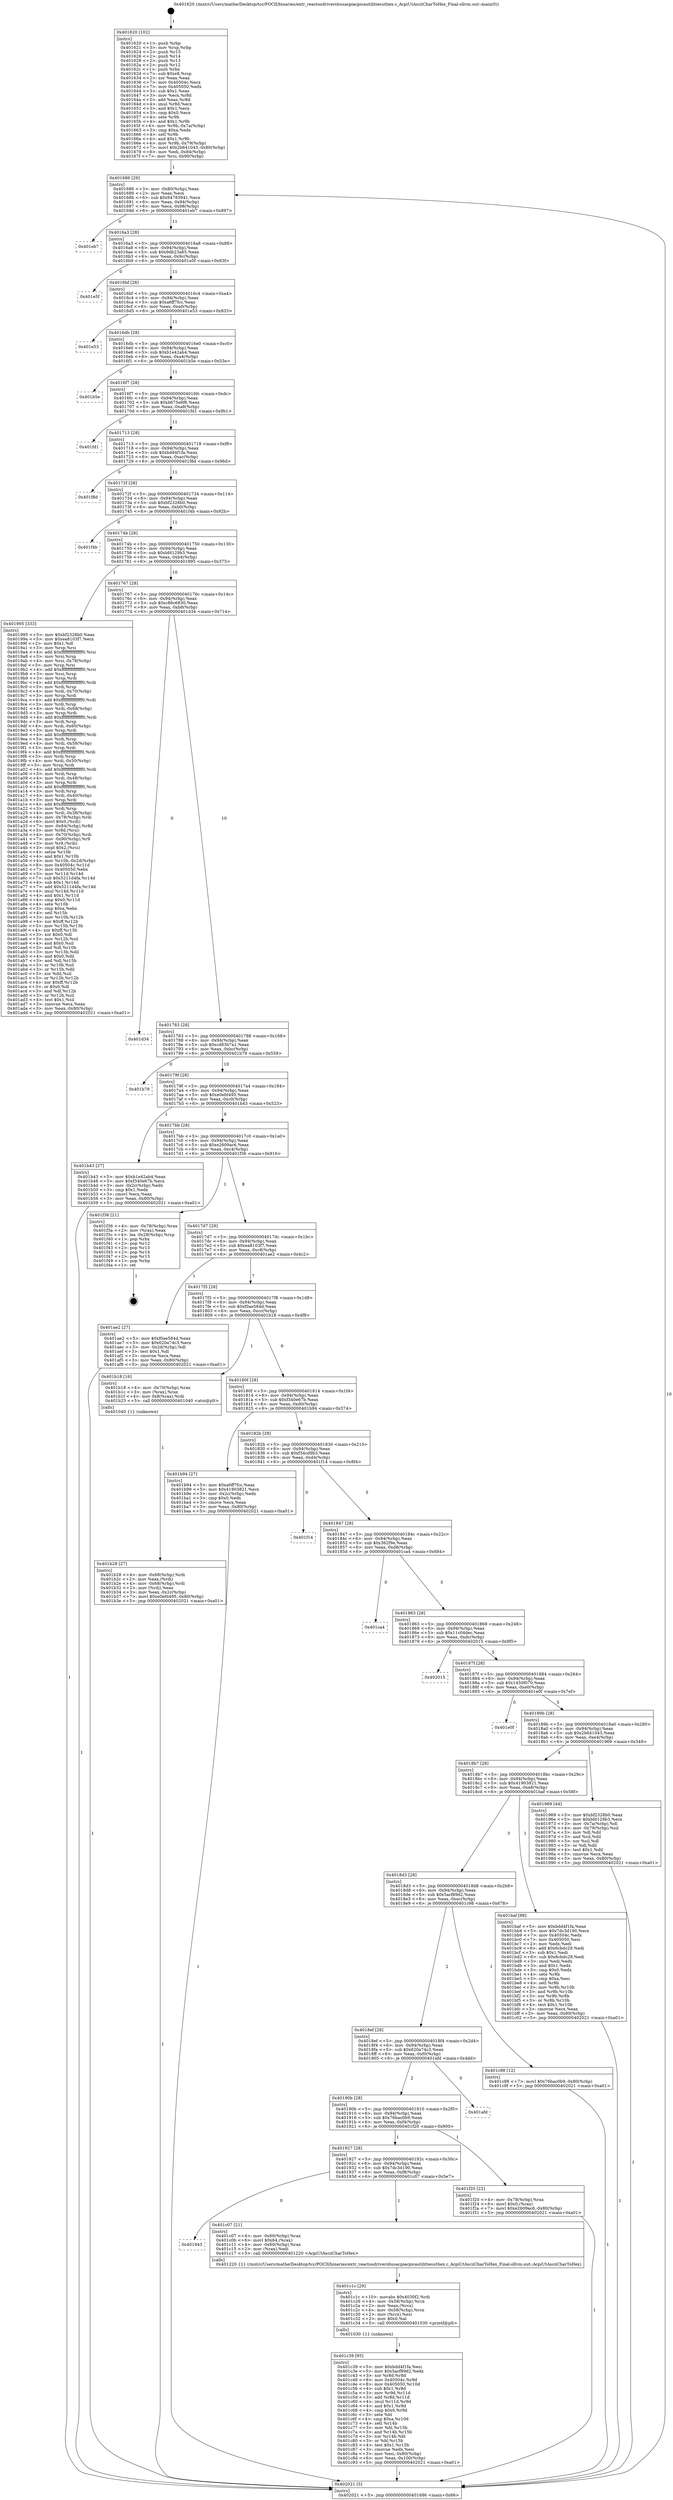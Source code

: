 digraph "0x401620" {
  label = "0x401620 (/mnt/c/Users/mathe/Desktop/tcc/POCII/binaries/extr_reactosdriversbusacpiacpicautilitiesuthex.c_AcpiUtAsciiCharToHex_Final-ollvm.out::main(0))"
  labelloc = "t"
  node[shape=record]

  Entry [label="",width=0.3,height=0.3,shape=circle,fillcolor=black,style=filled]
  "0x401686" [label="{
     0x401686 [29]\l
     | [instrs]\l
     &nbsp;&nbsp;0x401686 \<+3\>: mov -0x80(%rbp),%eax\l
     &nbsp;&nbsp;0x401689 \<+2\>: mov %eax,%ecx\l
     &nbsp;&nbsp;0x40168b \<+6\>: sub $0x94783941,%ecx\l
     &nbsp;&nbsp;0x401691 \<+6\>: mov %eax,-0x94(%rbp)\l
     &nbsp;&nbsp;0x401697 \<+6\>: mov %ecx,-0x98(%rbp)\l
     &nbsp;&nbsp;0x40169d \<+6\>: je 0000000000401eb7 \<main+0x897\>\l
  }"]
  "0x401eb7" [label="{
     0x401eb7\l
  }", style=dashed]
  "0x4016a3" [label="{
     0x4016a3 [28]\l
     | [instrs]\l
     &nbsp;&nbsp;0x4016a3 \<+5\>: jmp 00000000004016a8 \<main+0x88\>\l
     &nbsp;&nbsp;0x4016a8 \<+6\>: mov -0x94(%rbp),%eax\l
     &nbsp;&nbsp;0x4016ae \<+5\>: sub $0x9db23a65,%eax\l
     &nbsp;&nbsp;0x4016b3 \<+6\>: mov %eax,-0x9c(%rbp)\l
     &nbsp;&nbsp;0x4016b9 \<+6\>: je 0000000000401e5f \<main+0x83f\>\l
  }"]
  Exit [label="",width=0.3,height=0.3,shape=circle,fillcolor=black,style=filled,peripheries=2]
  "0x401e5f" [label="{
     0x401e5f\l
  }", style=dashed]
  "0x4016bf" [label="{
     0x4016bf [28]\l
     | [instrs]\l
     &nbsp;&nbsp;0x4016bf \<+5\>: jmp 00000000004016c4 \<main+0xa4\>\l
     &nbsp;&nbsp;0x4016c4 \<+6\>: mov -0x94(%rbp),%eax\l
     &nbsp;&nbsp;0x4016ca \<+5\>: sub $0xa6ff7fcc,%eax\l
     &nbsp;&nbsp;0x4016cf \<+6\>: mov %eax,-0xa0(%rbp)\l
     &nbsp;&nbsp;0x4016d5 \<+6\>: je 0000000000401e53 \<main+0x833\>\l
  }"]
  "0x401c39" [label="{
     0x401c39 [95]\l
     | [instrs]\l
     &nbsp;&nbsp;0x401c39 \<+5\>: mov $0xbdd4f1fa,%esi\l
     &nbsp;&nbsp;0x401c3e \<+5\>: mov $0x5acf89d2,%edx\l
     &nbsp;&nbsp;0x401c43 \<+3\>: xor %r8d,%r8d\l
     &nbsp;&nbsp;0x401c46 \<+8\>: mov 0x40504c,%r9d\l
     &nbsp;&nbsp;0x401c4e \<+8\>: mov 0x405050,%r10d\l
     &nbsp;&nbsp;0x401c56 \<+4\>: sub $0x1,%r8d\l
     &nbsp;&nbsp;0x401c5a \<+3\>: mov %r9d,%r11d\l
     &nbsp;&nbsp;0x401c5d \<+3\>: add %r8d,%r11d\l
     &nbsp;&nbsp;0x401c60 \<+4\>: imul %r11d,%r9d\l
     &nbsp;&nbsp;0x401c64 \<+4\>: and $0x1,%r9d\l
     &nbsp;&nbsp;0x401c68 \<+4\>: cmp $0x0,%r9d\l
     &nbsp;&nbsp;0x401c6c \<+3\>: sete %bl\l
     &nbsp;&nbsp;0x401c6f \<+4\>: cmp $0xa,%r10d\l
     &nbsp;&nbsp;0x401c73 \<+4\>: setl %r14b\l
     &nbsp;&nbsp;0x401c77 \<+3\>: mov %bl,%r15b\l
     &nbsp;&nbsp;0x401c7a \<+3\>: and %r14b,%r15b\l
     &nbsp;&nbsp;0x401c7d \<+3\>: xor %r14b,%bl\l
     &nbsp;&nbsp;0x401c80 \<+3\>: or %bl,%r15b\l
     &nbsp;&nbsp;0x401c83 \<+4\>: test $0x1,%r15b\l
     &nbsp;&nbsp;0x401c87 \<+3\>: cmovne %edx,%esi\l
     &nbsp;&nbsp;0x401c8a \<+3\>: mov %esi,-0x80(%rbp)\l
     &nbsp;&nbsp;0x401c8d \<+6\>: mov %eax,-0x100(%rbp)\l
     &nbsp;&nbsp;0x401c93 \<+5\>: jmp 0000000000402021 \<main+0xa01\>\l
  }"]
  "0x401e53" [label="{
     0x401e53\l
  }", style=dashed]
  "0x4016db" [label="{
     0x4016db [28]\l
     | [instrs]\l
     &nbsp;&nbsp;0x4016db \<+5\>: jmp 00000000004016e0 \<main+0xc0\>\l
     &nbsp;&nbsp;0x4016e0 \<+6\>: mov -0x94(%rbp),%eax\l
     &nbsp;&nbsp;0x4016e6 \<+5\>: sub $0xb1e42ab4,%eax\l
     &nbsp;&nbsp;0x4016eb \<+6\>: mov %eax,-0xa4(%rbp)\l
     &nbsp;&nbsp;0x4016f1 \<+6\>: je 0000000000401b5e \<main+0x53e\>\l
  }"]
  "0x401c1c" [label="{
     0x401c1c [29]\l
     | [instrs]\l
     &nbsp;&nbsp;0x401c1c \<+10\>: movabs $0x4030f2,%rdi\l
     &nbsp;&nbsp;0x401c26 \<+4\>: mov -0x58(%rbp),%rcx\l
     &nbsp;&nbsp;0x401c2a \<+2\>: mov %eax,(%rcx)\l
     &nbsp;&nbsp;0x401c2c \<+4\>: mov -0x58(%rbp),%rcx\l
     &nbsp;&nbsp;0x401c30 \<+2\>: mov (%rcx),%esi\l
     &nbsp;&nbsp;0x401c32 \<+2\>: mov $0x0,%al\l
     &nbsp;&nbsp;0x401c34 \<+5\>: call 0000000000401030 \<printf@plt\>\l
     | [calls]\l
     &nbsp;&nbsp;0x401030 \{1\} (unknown)\l
  }"]
  "0x401b5e" [label="{
     0x401b5e\l
  }", style=dashed]
  "0x4016f7" [label="{
     0x4016f7 [28]\l
     | [instrs]\l
     &nbsp;&nbsp;0x4016f7 \<+5\>: jmp 00000000004016fc \<main+0xdc\>\l
     &nbsp;&nbsp;0x4016fc \<+6\>: mov -0x94(%rbp),%eax\l
     &nbsp;&nbsp;0x401702 \<+5\>: sub $0xb675e6f6,%eax\l
     &nbsp;&nbsp;0x401707 \<+6\>: mov %eax,-0xa8(%rbp)\l
     &nbsp;&nbsp;0x40170d \<+6\>: je 0000000000401fd1 \<main+0x9b1\>\l
  }"]
  "0x401943" [label="{
     0x401943\l
  }", style=dashed]
  "0x401fd1" [label="{
     0x401fd1\l
  }", style=dashed]
  "0x401713" [label="{
     0x401713 [28]\l
     | [instrs]\l
     &nbsp;&nbsp;0x401713 \<+5\>: jmp 0000000000401718 \<main+0xf8\>\l
     &nbsp;&nbsp;0x401718 \<+6\>: mov -0x94(%rbp),%eax\l
     &nbsp;&nbsp;0x40171e \<+5\>: sub $0xbdd4f1fa,%eax\l
     &nbsp;&nbsp;0x401723 \<+6\>: mov %eax,-0xac(%rbp)\l
     &nbsp;&nbsp;0x401729 \<+6\>: je 0000000000401f8d \<main+0x96d\>\l
  }"]
  "0x401c07" [label="{
     0x401c07 [21]\l
     | [instrs]\l
     &nbsp;&nbsp;0x401c07 \<+4\>: mov -0x60(%rbp),%rax\l
     &nbsp;&nbsp;0x401c0b \<+6\>: movl $0x64,(%rax)\l
     &nbsp;&nbsp;0x401c11 \<+4\>: mov -0x60(%rbp),%rax\l
     &nbsp;&nbsp;0x401c15 \<+2\>: mov (%rax),%edi\l
     &nbsp;&nbsp;0x401c17 \<+5\>: call 0000000000401220 \<AcpiUtAsciiCharToHex\>\l
     | [calls]\l
     &nbsp;&nbsp;0x401220 \{1\} (/mnt/c/Users/mathe/Desktop/tcc/POCII/binaries/extr_reactosdriversbusacpiacpicautilitiesuthex.c_AcpiUtAsciiCharToHex_Final-ollvm.out::AcpiUtAsciiCharToHex)\l
  }"]
  "0x401f8d" [label="{
     0x401f8d\l
  }", style=dashed]
  "0x40172f" [label="{
     0x40172f [28]\l
     | [instrs]\l
     &nbsp;&nbsp;0x40172f \<+5\>: jmp 0000000000401734 \<main+0x114\>\l
     &nbsp;&nbsp;0x401734 \<+6\>: mov -0x94(%rbp),%eax\l
     &nbsp;&nbsp;0x40173a \<+5\>: sub $0xbf2328b0,%eax\l
     &nbsp;&nbsp;0x40173f \<+6\>: mov %eax,-0xb0(%rbp)\l
     &nbsp;&nbsp;0x401745 \<+6\>: je 0000000000401f4b \<main+0x92b\>\l
  }"]
  "0x401927" [label="{
     0x401927 [28]\l
     | [instrs]\l
     &nbsp;&nbsp;0x401927 \<+5\>: jmp 000000000040192c \<main+0x30c\>\l
     &nbsp;&nbsp;0x40192c \<+6\>: mov -0x94(%rbp),%eax\l
     &nbsp;&nbsp;0x401932 \<+5\>: sub $0x7dc3d190,%eax\l
     &nbsp;&nbsp;0x401937 \<+6\>: mov %eax,-0xf8(%rbp)\l
     &nbsp;&nbsp;0x40193d \<+6\>: je 0000000000401c07 \<main+0x5e7\>\l
  }"]
  "0x401f4b" [label="{
     0x401f4b\l
  }", style=dashed]
  "0x40174b" [label="{
     0x40174b [28]\l
     | [instrs]\l
     &nbsp;&nbsp;0x40174b \<+5\>: jmp 0000000000401750 \<main+0x130\>\l
     &nbsp;&nbsp;0x401750 \<+6\>: mov -0x94(%rbp),%eax\l
     &nbsp;&nbsp;0x401756 \<+5\>: sub $0xbfd129b3,%eax\l
     &nbsp;&nbsp;0x40175b \<+6\>: mov %eax,-0xb4(%rbp)\l
     &nbsp;&nbsp;0x401761 \<+6\>: je 0000000000401995 \<main+0x375\>\l
  }"]
  "0x401f20" [label="{
     0x401f20 [22]\l
     | [instrs]\l
     &nbsp;&nbsp;0x401f20 \<+4\>: mov -0x78(%rbp),%rax\l
     &nbsp;&nbsp;0x401f24 \<+6\>: movl $0x0,(%rax)\l
     &nbsp;&nbsp;0x401f2a \<+7\>: movl $0xe2609ac6,-0x80(%rbp)\l
     &nbsp;&nbsp;0x401f31 \<+5\>: jmp 0000000000402021 \<main+0xa01\>\l
  }"]
  "0x401995" [label="{
     0x401995 [333]\l
     | [instrs]\l
     &nbsp;&nbsp;0x401995 \<+5\>: mov $0xbf2328b0,%eax\l
     &nbsp;&nbsp;0x40199a \<+5\>: mov $0xea8103f7,%ecx\l
     &nbsp;&nbsp;0x40199f \<+2\>: mov $0x1,%dl\l
     &nbsp;&nbsp;0x4019a1 \<+3\>: mov %rsp,%rsi\l
     &nbsp;&nbsp;0x4019a4 \<+4\>: add $0xfffffffffffffff0,%rsi\l
     &nbsp;&nbsp;0x4019a8 \<+3\>: mov %rsi,%rsp\l
     &nbsp;&nbsp;0x4019ab \<+4\>: mov %rsi,-0x78(%rbp)\l
     &nbsp;&nbsp;0x4019af \<+3\>: mov %rsp,%rsi\l
     &nbsp;&nbsp;0x4019b2 \<+4\>: add $0xfffffffffffffff0,%rsi\l
     &nbsp;&nbsp;0x4019b6 \<+3\>: mov %rsi,%rsp\l
     &nbsp;&nbsp;0x4019b9 \<+3\>: mov %rsp,%rdi\l
     &nbsp;&nbsp;0x4019bc \<+4\>: add $0xfffffffffffffff0,%rdi\l
     &nbsp;&nbsp;0x4019c0 \<+3\>: mov %rdi,%rsp\l
     &nbsp;&nbsp;0x4019c3 \<+4\>: mov %rdi,-0x70(%rbp)\l
     &nbsp;&nbsp;0x4019c7 \<+3\>: mov %rsp,%rdi\l
     &nbsp;&nbsp;0x4019ca \<+4\>: add $0xfffffffffffffff0,%rdi\l
     &nbsp;&nbsp;0x4019ce \<+3\>: mov %rdi,%rsp\l
     &nbsp;&nbsp;0x4019d1 \<+4\>: mov %rdi,-0x68(%rbp)\l
     &nbsp;&nbsp;0x4019d5 \<+3\>: mov %rsp,%rdi\l
     &nbsp;&nbsp;0x4019d8 \<+4\>: add $0xfffffffffffffff0,%rdi\l
     &nbsp;&nbsp;0x4019dc \<+3\>: mov %rdi,%rsp\l
     &nbsp;&nbsp;0x4019df \<+4\>: mov %rdi,-0x60(%rbp)\l
     &nbsp;&nbsp;0x4019e3 \<+3\>: mov %rsp,%rdi\l
     &nbsp;&nbsp;0x4019e6 \<+4\>: add $0xfffffffffffffff0,%rdi\l
     &nbsp;&nbsp;0x4019ea \<+3\>: mov %rdi,%rsp\l
     &nbsp;&nbsp;0x4019ed \<+4\>: mov %rdi,-0x58(%rbp)\l
     &nbsp;&nbsp;0x4019f1 \<+3\>: mov %rsp,%rdi\l
     &nbsp;&nbsp;0x4019f4 \<+4\>: add $0xfffffffffffffff0,%rdi\l
     &nbsp;&nbsp;0x4019f8 \<+3\>: mov %rdi,%rsp\l
     &nbsp;&nbsp;0x4019fb \<+4\>: mov %rdi,-0x50(%rbp)\l
     &nbsp;&nbsp;0x4019ff \<+3\>: mov %rsp,%rdi\l
     &nbsp;&nbsp;0x401a02 \<+4\>: add $0xfffffffffffffff0,%rdi\l
     &nbsp;&nbsp;0x401a06 \<+3\>: mov %rdi,%rsp\l
     &nbsp;&nbsp;0x401a09 \<+4\>: mov %rdi,-0x48(%rbp)\l
     &nbsp;&nbsp;0x401a0d \<+3\>: mov %rsp,%rdi\l
     &nbsp;&nbsp;0x401a10 \<+4\>: add $0xfffffffffffffff0,%rdi\l
     &nbsp;&nbsp;0x401a14 \<+3\>: mov %rdi,%rsp\l
     &nbsp;&nbsp;0x401a17 \<+4\>: mov %rdi,-0x40(%rbp)\l
     &nbsp;&nbsp;0x401a1b \<+3\>: mov %rsp,%rdi\l
     &nbsp;&nbsp;0x401a1e \<+4\>: add $0xfffffffffffffff0,%rdi\l
     &nbsp;&nbsp;0x401a22 \<+3\>: mov %rdi,%rsp\l
     &nbsp;&nbsp;0x401a25 \<+4\>: mov %rdi,-0x38(%rbp)\l
     &nbsp;&nbsp;0x401a29 \<+4\>: mov -0x78(%rbp),%rdi\l
     &nbsp;&nbsp;0x401a2d \<+6\>: movl $0x0,(%rdi)\l
     &nbsp;&nbsp;0x401a33 \<+7\>: mov -0x84(%rbp),%r8d\l
     &nbsp;&nbsp;0x401a3a \<+3\>: mov %r8d,(%rsi)\l
     &nbsp;&nbsp;0x401a3d \<+4\>: mov -0x70(%rbp),%rdi\l
     &nbsp;&nbsp;0x401a41 \<+7\>: mov -0x90(%rbp),%r9\l
     &nbsp;&nbsp;0x401a48 \<+3\>: mov %r9,(%rdi)\l
     &nbsp;&nbsp;0x401a4b \<+3\>: cmpl $0x2,(%rsi)\l
     &nbsp;&nbsp;0x401a4e \<+4\>: setne %r10b\l
     &nbsp;&nbsp;0x401a52 \<+4\>: and $0x1,%r10b\l
     &nbsp;&nbsp;0x401a56 \<+4\>: mov %r10b,-0x2d(%rbp)\l
     &nbsp;&nbsp;0x401a5a \<+8\>: mov 0x40504c,%r11d\l
     &nbsp;&nbsp;0x401a62 \<+7\>: mov 0x405050,%ebx\l
     &nbsp;&nbsp;0x401a69 \<+3\>: mov %r11d,%r14d\l
     &nbsp;&nbsp;0x401a6c \<+7\>: sub $0x5211d4fa,%r14d\l
     &nbsp;&nbsp;0x401a73 \<+4\>: sub $0x1,%r14d\l
     &nbsp;&nbsp;0x401a77 \<+7\>: add $0x5211d4fa,%r14d\l
     &nbsp;&nbsp;0x401a7e \<+4\>: imul %r14d,%r11d\l
     &nbsp;&nbsp;0x401a82 \<+4\>: and $0x1,%r11d\l
     &nbsp;&nbsp;0x401a86 \<+4\>: cmp $0x0,%r11d\l
     &nbsp;&nbsp;0x401a8a \<+4\>: sete %r10b\l
     &nbsp;&nbsp;0x401a8e \<+3\>: cmp $0xa,%ebx\l
     &nbsp;&nbsp;0x401a91 \<+4\>: setl %r15b\l
     &nbsp;&nbsp;0x401a95 \<+3\>: mov %r10b,%r12b\l
     &nbsp;&nbsp;0x401a98 \<+4\>: xor $0xff,%r12b\l
     &nbsp;&nbsp;0x401a9c \<+3\>: mov %r15b,%r13b\l
     &nbsp;&nbsp;0x401a9f \<+4\>: xor $0xff,%r13b\l
     &nbsp;&nbsp;0x401aa3 \<+3\>: xor $0x0,%dl\l
     &nbsp;&nbsp;0x401aa6 \<+3\>: mov %r12b,%sil\l
     &nbsp;&nbsp;0x401aa9 \<+4\>: and $0x0,%sil\l
     &nbsp;&nbsp;0x401aad \<+3\>: and %dl,%r10b\l
     &nbsp;&nbsp;0x401ab0 \<+3\>: mov %r13b,%dil\l
     &nbsp;&nbsp;0x401ab3 \<+4\>: and $0x0,%dil\l
     &nbsp;&nbsp;0x401ab7 \<+3\>: and %dl,%r15b\l
     &nbsp;&nbsp;0x401aba \<+3\>: or %r10b,%sil\l
     &nbsp;&nbsp;0x401abd \<+3\>: or %r15b,%dil\l
     &nbsp;&nbsp;0x401ac0 \<+3\>: xor %dil,%sil\l
     &nbsp;&nbsp;0x401ac3 \<+3\>: or %r13b,%r12b\l
     &nbsp;&nbsp;0x401ac6 \<+4\>: xor $0xff,%r12b\l
     &nbsp;&nbsp;0x401aca \<+3\>: or $0x0,%dl\l
     &nbsp;&nbsp;0x401acd \<+3\>: and %dl,%r12b\l
     &nbsp;&nbsp;0x401ad0 \<+3\>: or %r12b,%sil\l
     &nbsp;&nbsp;0x401ad3 \<+4\>: test $0x1,%sil\l
     &nbsp;&nbsp;0x401ad7 \<+3\>: cmovne %ecx,%eax\l
     &nbsp;&nbsp;0x401ada \<+3\>: mov %eax,-0x80(%rbp)\l
     &nbsp;&nbsp;0x401add \<+5\>: jmp 0000000000402021 \<main+0xa01\>\l
  }"]
  "0x401767" [label="{
     0x401767 [28]\l
     | [instrs]\l
     &nbsp;&nbsp;0x401767 \<+5\>: jmp 000000000040176c \<main+0x14c\>\l
     &nbsp;&nbsp;0x40176c \<+6\>: mov -0x94(%rbp),%eax\l
     &nbsp;&nbsp;0x401772 \<+5\>: sub $0xc86c6830,%eax\l
     &nbsp;&nbsp;0x401777 \<+6\>: mov %eax,-0xb8(%rbp)\l
     &nbsp;&nbsp;0x40177d \<+6\>: je 0000000000401d34 \<main+0x714\>\l
  }"]
  "0x40190b" [label="{
     0x40190b [28]\l
     | [instrs]\l
     &nbsp;&nbsp;0x40190b \<+5\>: jmp 0000000000401910 \<main+0x2f0\>\l
     &nbsp;&nbsp;0x401910 \<+6\>: mov -0x94(%rbp),%eax\l
     &nbsp;&nbsp;0x401916 \<+5\>: sub $0x76bac0b9,%eax\l
     &nbsp;&nbsp;0x40191b \<+6\>: mov %eax,-0xf4(%rbp)\l
     &nbsp;&nbsp;0x401921 \<+6\>: je 0000000000401f20 \<main+0x900\>\l
  }"]
  "0x401d34" [label="{
     0x401d34\l
  }", style=dashed]
  "0x401783" [label="{
     0x401783 [28]\l
     | [instrs]\l
     &nbsp;&nbsp;0x401783 \<+5\>: jmp 0000000000401788 \<main+0x168\>\l
     &nbsp;&nbsp;0x401788 \<+6\>: mov -0x94(%rbp),%eax\l
     &nbsp;&nbsp;0x40178e \<+5\>: sub $0xcd83b7a1,%eax\l
     &nbsp;&nbsp;0x401793 \<+6\>: mov %eax,-0xbc(%rbp)\l
     &nbsp;&nbsp;0x401799 \<+6\>: je 0000000000401b79 \<main+0x559\>\l
  }"]
  "0x401afd" [label="{
     0x401afd\l
  }", style=dashed]
  "0x401b79" [label="{
     0x401b79\l
  }", style=dashed]
  "0x40179f" [label="{
     0x40179f [28]\l
     | [instrs]\l
     &nbsp;&nbsp;0x40179f \<+5\>: jmp 00000000004017a4 \<main+0x184\>\l
     &nbsp;&nbsp;0x4017a4 \<+6\>: mov -0x94(%rbp),%eax\l
     &nbsp;&nbsp;0x4017aa \<+5\>: sub $0xe0efd495,%eax\l
     &nbsp;&nbsp;0x4017af \<+6\>: mov %eax,-0xc0(%rbp)\l
     &nbsp;&nbsp;0x4017b5 \<+6\>: je 0000000000401b43 \<main+0x523\>\l
  }"]
  "0x4018ef" [label="{
     0x4018ef [28]\l
     | [instrs]\l
     &nbsp;&nbsp;0x4018ef \<+5\>: jmp 00000000004018f4 \<main+0x2d4\>\l
     &nbsp;&nbsp;0x4018f4 \<+6\>: mov -0x94(%rbp),%eax\l
     &nbsp;&nbsp;0x4018fa \<+5\>: sub $0x620a74c3,%eax\l
     &nbsp;&nbsp;0x4018ff \<+6\>: mov %eax,-0xf0(%rbp)\l
     &nbsp;&nbsp;0x401905 \<+6\>: je 0000000000401afd \<main+0x4dd\>\l
  }"]
  "0x401b43" [label="{
     0x401b43 [27]\l
     | [instrs]\l
     &nbsp;&nbsp;0x401b43 \<+5\>: mov $0xb1e42ab4,%eax\l
     &nbsp;&nbsp;0x401b48 \<+5\>: mov $0xf340e67b,%ecx\l
     &nbsp;&nbsp;0x401b4d \<+3\>: mov -0x2c(%rbp),%edx\l
     &nbsp;&nbsp;0x401b50 \<+3\>: cmp $0x1,%edx\l
     &nbsp;&nbsp;0x401b53 \<+3\>: cmovl %ecx,%eax\l
     &nbsp;&nbsp;0x401b56 \<+3\>: mov %eax,-0x80(%rbp)\l
     &nbsp;&nbsp;0x401b59 \<+5\>: jmp 0000000000402021 \<main+0xa01\>\l
  }"]
  "0x4017bb" [label="{
     0x4017bb [28]\l
     | [instrs]\l
     &nbsp;&nbsp;0x4017bb \<+5\>: jmp 00000000004017c0 \<main+0x1a0\>\l
     &nbsp;&nbsp;0x4017c0 \<+6\>: mov -0x94(%rbp),%eax\l
     &nbsp;&nbsp;0x4017c6 \<+5\>: sub $0xe2609ac6,%eax\l
     &nbsp;&nbsp;0x4017cb \<+6\>: mov %eax,-0xc4(%rbp)\l
     &nbsp;&nbsp;0x4017d1 \<+6\>: je 0000000000401f36 \<main+0x916\>\l
  }"]
  "0x401c98" [label="{
     0x401c98 [12]\l
     | [instrs]\l
     &nbsp;&nbsp;0x401c98 \<+7\>: movl $0x76bac0b9,-0x80(%rbp)\l
     &nbsp;&nbsp;0x401c9f \<+5\>: jmp 0000000000402021 \<main+0xa01\>\l
  }"]
  "0x401f36" [label="{
     0x401f36 [21]\l
     | [instrs]\l
     &nbsp;&nbsp;0x401f36 \<+4\>: mov -0x78(%rbp),%rax\l
     &nbsp;&nbsp;0x401f3a \<+2\>: mov (%rax),%eax\l
     &nbsp;&nbsp;0x401f3c \<+4\>: lea -0x28(%rbp),%rsp\l
     &nbsp;&nbsp;0x401f40 \<+1\>: pop %rbx\l
     &nbsp;&nbsp;0x401f41 \<+2\>: pop %r12\l
     &nbsp;&nbsp;0x401f43 \<+2\>: pop %r13\l
     &nbsp;&nbsp;0x401f45 \<+2\>: pop %r14\l
     &nbsp;&nbsp;0x401f47 \<+2\>: pop %r15\l
     &nbsp;&nbsp;0x401f49 \<+1\>: pop %rbp\l
     &nbsp;&nbsp;0x401f4a \<+1\>: ret\l
  }"]
  "0x4017d7" [label="{
     0x4017d7 [28]\l
     | [instrs]\l
     &nbsp;&nbsp;0x4017d7 \<+5\>: jmp 00000000004017dc \<main+0x1bc\>\l
     &nbsp;&nbsp;0x4017dc \<+6\>: mov -0x94(%rbp),%eax\l
     &nbsp;&nbsp;0x4017e2 \<+5\>: sub $0xea8103f7,%eax\l
     &nbsp;&nbsp;0x4017e7 \<+6\>: mov %eax,-0xc8(%rbp)\l
     &nbsp;&nbsp;0x4017ed \<+6\>: je 0000000000401ae2 \<main+0x4c2\>\l
  }"]
  "0x4018d3" [label="{
     0x4018d3 [28]\l
     | [instrs]\l
     &nbsp;&nbsp;0x4018d3 \<+5\>: jmp 00000000004018d8 \<main+0x2b8\>\l
     &nbsp;&nbsp;0x4018d8 \<+6\>: mov -0x94(%rbp),%eax\l
     &nbsp;&nbsp;0x4018de \<+5\>: sub $0x5acf89d2,%eax\l
     &nbsp;&nbsp;0x4018e3 \<+6\>: mov %eax,-0xec(%rbp)\l
     &nbsp;&nbsp;0x4018e9 \<+6\>: je 0000000000401c98 \<main+0x678\>\l
  }"]
  "0x401ae2" [label="{
     0x401ae2 [27]\l
     | [instrs]\l
     &nbsp;&nbsp;0x401ae2 \<+5\>: mov $0xf0ae584d,%eax\l
     &nbsp;&nbsp;0x401ae7 \<+5\>: mov $0x620a74c3,%ecx\l
     &nbsp;&nbsp;0x401aec \<+3\>: mov -0x2d(%rbp),%dl\l
     &nbsp;&nbsp;0x401aef \<+3\>: test $0x1,%dl\l
     &nbsp;&nbsp;0x401af2 \<+3\>: cmovne %ecx,%eax\l
     &nbsp;&nbsp;0x401af5 \<+3\>: mov %eax,-0x80(%rbp)\l
     &nbsp;&nbsp;0x401af8 \<+5\>: jmp 0000000000402021 \<main+0xa01\>\l
  }"]
  "0x4017f3" [label="{
     0x4017f3 [28]\l
     | [instrs]\l
     &nbsp;&nbsp;0x4017f3 \<+5\>: jmp 00000000004017f8 \<main+0x1d8\>\l
     &nbsp;&nbsp;0x4017f8 \<+6\>: mov -0x94(%rbp),%eax\l
     &nbsp;&nbsp;0x4017fe \<+5\>: sub $0xf0ae584d,%eax\l
     &nbsp;&nbsp;0x401803 \<+6\>: mov %eax,-0xcc(%rbp)\l
     &nbsp;&nbsp;0x401809 \<+6\>: je 0000000000401b18 \<main+0x4f8\>\l
  }"]
  "0x401baf" [label="{
     0x401baf [88]\l
     | [instrs]\l
     &nbsp;&nbsp;0x401baf \<+5\>: mov $0xbdd4f1fa,%eax\l
     &nbsp;&nbsp;0x401bb4 \<+5\>: mov $0x7dc3d190,%ecx\l
     &nbsp;&nbsp;0x401bb9 \<+7\>: mov 0x40504c,%edx\l
     &nbsp;&nbsp;0x401bc0 \<+7\>: mov 0x405050,%esi\l
     &nbsp;&nbsp;0x401bc7 \<+2\>: mov %edx,%edi\l
     &nbsp;&nbsp;0x401bc9 \<+6\>: add $0x6cbdc29,%edi\l
     &nbsp;&nbsp;0x401bcf \<+3\>: sub $0x1,%edi\l
     &nbsp;&nbsp;0x401bd2 \<+6\>: sub $0x6cbdc29,%edi\l
     &nbsp;&nbsp;0x401bd8 \<+3\>: imul %edi,%edx\l
     &nbsp;&nbsp;0x401bdb \<+3\>: and $0x1,%edx\l
     &nbsp;&nbsp;0x401bde \<+3\>: cmp $0x0,%edx\l
     &nbsp;&nbsp;0x401be1 \<+4\>: sete %r8b\l
     &nbsp;&nbsp;0x401be5 \<+3\>: cmp $0xa,%esi\l
     &nbsp;&nbsp;0x401be8 \<+4\>: setl %r9b\l
     &nbsp;&nbsp;0x401bec \<+3\>: mov %r8b,%r10b\l
     &nbsp;&nbsp;0x401bef \<+3\>: and %r9b,%r10b\l
     &nbsp;&nbsp;0x401bf2 \<+3\>: xor %r9b,%r8b\l
     &nbsp;&nbsp;0x401bf5 \<+3\>: or %r8b,%r10b\l
     &nbsp;&nbsp;0x401bf8 \<+4\>: test $0x1,%r10b\l
     &nbsp;&nbsp;0x401bfc \<+3\>: cmovne %ecx,%eax\l
     &nbsp;&nbsp;0x401bff \<+3\>: mov %eax,-0x80(%rbp)\l
     &nbsp;&nbsp;0x401c02 \<+5\>: jmp 0000000000402021 \<main+0xa01\>\l
  }"]
  "0x401b18" [label="{
     0x401b18 [16]\l
     | [instrs]\l
     &nbsp;&nbsp;0x401b18 \<+4\>: mov -0x70(%rbp),%rax\l
     &nbsp;&nbsp;0x401b1c \<+3\>: mov (%rax),%rax\l
     &nbsp;&nbsp;0x401b1f \<+4\>: mov 0x8(%rax),%rdi\l
     &nbsp;&nbsp;0x401b23 \<+5\>: call 0000000000401040 \<atoi@plt\>\l
     | [calls]\l
     &nbsp;&nbsp;0x401040 \{1\} (unknown)\l
  }"]
  "0x40180f" [label="{
     0x40180f [28]\l
     | [instrs]\l
     &nbsp;&nbsp;0x40180f \<+5\>: jmp 0000000000401814 \<main+0x1f4\>\l
     &nbsp;&nbsp;0x401814 \<+6\>: mov -0x94(%rbp),%eax\l
     &nbsp;&nbsp;0x40181a \<+5\>: sub $0xf340e67b,%eax\l
     &nbsp;&nbsp;0x40181f \<+6\>: mov %eax,-0xd0(%rbp)\l
     &nbsp;&nbsp;0x401825 \<+6\>: je 0000000000401b94 \<main+0x574\>\l
  }"]
  "0x401b28" [label="{
     0x401b28 [27]\l
     | [instrs]\l
     &nbsp;&nbsp;0x401b28 \<+4\>: mov -0x68(%rbp),%rdi\l
     &nbsp;&nbsp;0x401b2c \<+2\>: mov %eax,(%rdi)\l
     &nbsp;&nbsp;0x401b2e \<+4\>: mov -0x68(%rbp),%rdi\l
     &nbsp;&nbsp;0x401b32 \<+2\>: mov (%rdi),%eax\l
     &nbsp;&nbsp;0x401b34 \<+3\>: mov %eax,-0x2c(%rbp)\l
     &nbsp;&nbsp;0x401b37 \<+7\>: movl $0xe0efd495,-0x80(%rbp)\l
     &nbsp;&nbsp;0x401b3e \<+5\>: jmp 0000000000402021 \<main+0xa01\>\l
  }"]
  "0x401b94" [label="{
     0x401b94 [27]\l
     | [instrs]\l
     &nbsp;&nbsp;0x401b94 \<+5\>: mov $0xa6ff7fcc,%eax\l
     &nbsp;&nbsp;0x401b99 \<+5\>: mov $0x41903821,%ecx\l
     &nbsp;&nbsp;0x401b9e \<+3\>: mov -0x2c(%rbp),%edx\l
     &nbsp;&nbsp;0x401ba1 \<+3\>: cmp $0x0,%edx\l
     &nbsp;&nbsp;0x401ba4 \<+3\>: cmove %ecx,%eax\l
     &nbsp;&nbsp;0x401ba7 \<+3\>: mov %eax,-0x80(%rbp)\l
     &nbsp;&nbsp;0x401baa \<+5\>: jmp 0000000000402021 \<main+0xa01\>\l
  }"]
  "0x40182b" [label="{
     0x40182b [28]\l
     | [instrs]\l
     &nbsp;&nbsp;0x40182b \<+5\>: jmp 0000000000401830 \<main+0x210\>\l
     &nbsp;&nbsp;0x401830 \<+6\>: mov -0x94(%rbp),%eax\l
     &nbsp;&nbsp;0x401836 \<+5\>: sub $0xf34cd9b3,%eax\l
     &nbsp;&nbsp;0x40183b \<+6\>: mov %eax,-0xd4(%rbp)\l
     &nbsp;&nbsp;0x401841 \<+6\>: je 0000000000401f14 \<main+0x8f4\>\l
  }"]
  "0x401620" [label="{
     0x401620 [102]\l
     | [instrs]\l
     &nbsp;&nbsp;0x401620 \<+1\>: push %rbp\l
     &nbsp;&nbsp;0x401621 \<+3\>: mov %rsp,%rbp\l
     &nbsp;&nbsp;0x401624 \<+2\>: push %r15\l
     &nbsp;&nbsp;0x401626 \<+2\>: push %r14\l
     &nbsp;&nbsp;0x401628 \<+2\>: push %r13\l
     &nbsp;&nbsp;0x40162a \<+2\>: push %r12\l
     &nbsp;&nbsp;0x40162c \<+1\>: push %rbx\l
     &nbsp;&nbsp;0x40162d \<+7\>: sub $0xe8,%rsp\l
     &nbsp;&nbsp;0x401634 \<+2\>: xor %eax,%eax\l
     &nbsp;&nbsp;0x401636 \<+7\>: mov 0x40504c,%ecx\l
     &nbsp;&nbsp;0x40163d \<+7\>: mov 0x405050,%edx\l
     &nbsp;&nbsp;0x401644 \<+3\>: sub $0x1,%eax\l
     &nbsp;&nbsp;0x401647 \<+3\>: mov %ecx,%r8d\l
     &nbsp;&nbsp;0x40164a \<+3\>: add %eax,%r8d\l
     &nbsp;&nbsp;0x40164d \<+4\>: imul %r8d,%ecx\l
     &nbsp;&nbsp;0x401651 \<+3\>: and $0x1,%ecx\l
     &nbsp;&nbsp;0x401654 \<+3\>: cmp $0x0,%ecx\l
     &nbsp;&nbsp;0x401657 \<+4\>: sete %r9b\l
     &nbsp;&nbsp;0x40165b \<+4\>: and $0x1,%r9b\l
     &nbsp;&nbsp;0x40165f \<+4\>: mov %r9b,-0x7a(%rbp)\l
     &nbsp;&nbsp;0x401663 \<+3\>: cmp $0xa,%edx\l
     &nbsp;&nbsp;0x401666 \<+4\>: setl %r9b\l
     &nbsp;&nbsp;0x40166a \<+4\>: and $0x1,%r9b\l
     &nbsp;&nbsp;0x40166e \<+4\>: mov %r9b,-0x79(%rbp)\l
     &nbsp;&nbsp;0x401672 \<+7\>: movl $0x2b641043,-0x80(%rbp)\l
     &nbsp;&nbsp;0x401679 \<+6\>: mov %edi,-0x84(%rbp)\l
     &nbsp;&nbsp;0x40167f \<+7\>: mov %rsi,-0x90(%rbp)\l
  }"]
  "0x401f14" [label="{
     0x401f14\l
  }", style=dashed]
  "0x401847" [label="{
     0x401847 [28]\l
     | [instrs]\l
     &nbsp;&nbsp;0x401847 \<+5\>: jmp 000000000040184c \<main+0x22c\>\l
     &nbsp;&nbsp;0x40184c \<+6\>: mov -0x94(%rbp),%eax\l
     &nbsp;&nbsp;0x401852 \<+5\>: sub $0x362f9e,%eax\l
     &nbsp;&nbsp;0x401857 \<+6\>: mov %eax,-0xd8(%rbp)\l
     &nbsp;&nbsp;0x40185d \<+6\>: je 0000000000401ca4 \<main+0x684\>\l
  }"]
  "0x402021" [label="{
     0x402021 [5]\l
     | [instrs]\l
     &nbsp;&nbsp;0x402021 \<+5\>: jmp 0000000000401686 \<main+0x66\>\l
  }"]
  "0x401ca4" [label="{
     0x401ca4\l
  }", style=dashed]
  "0x401863" [label="{
     0x401863 [28]\l
     | [instrs]\l
     &nbsp;&nbsp;0x401863 \<+5\>: jmp 0000000000401868 \<main+0x248\>\l
     &nbsp;&nbsp;0x401868 \<+6\>: mov -0x94(%rbp),%eax\l
     &nbsp;&nbsp;0x40186e \<+5\>: sub $0x11c04dec,%eax\l
     &nbsp;&nbsp;0x401873 \<+6\>: mov %eax,-0xdc(%rbp)\l
     &nbsp;&nbsp;0x401879 \<+6\>: je 0000000000402015 \<main+0x9f5\>\l
  }"]
  "0x4018b7" [label="{
     0x4018b7 [28]\l
     | [instrs]\l
     &nbsp;&nbsp;0x4018b7 \<+5\>: jmp 00000000004018bc \<main+0x29c\>\l
     &nbsp;&nbsp;0x4018bc \<+6\>: mov -0x94(%rbp),%eax\l
     &nbsp;&nbsp;0x4018c2 \<+5\>: sub $0x41903821,%eax\l
     &nbsp;&nbsp;0x4018c7 \<+6\>: mov %eax,-0xe8(%rbp)\l
     &nbsp;&nbsp;0x4018cd \<+6\>: je 0000000000401baf \<main+0x58f\>\l
  }"]
  "0x402015" [label="{
     0x402015\l
  }", style=dashed]
  "0x40187f" [label="{
     0x40187f [28]\l
     | [instrs]\l
     &nbsp;&nbsp;0x40187f \<+5\>: jmp 0000000000401884 \<main+0x264\>\l
     &nbsp;&nbsp;0x401884 \<+6\>: mov -0x94(%rbp),%eax\l
     &nbsp;&nbsp;0x40188a \<+5\>: sub $0x1450f070,%eax\l
     &nbsp;&nbsp;0x40188f \<+6\>: mov %eax,-0xe0(%rbp)\l
     &nbsp;&nbsp;0x401895 \<+6\>: je 0000000000401e0f \<main+0x7ef\>\l
  }"]
  "0x401969" [label="{
     0x401969 [44]\l
     | [instrs]\l
     &nbsp;&nbsp;0x401969 \<+5\>: mov $0xbf2328b0,%eax\l
     &nbsp;&nbsp;0x40196e \<+5\>: mov $0xbfd129b3,%ecx\l
     &nbsp;&nbsp;0x401973 \<+3\>: mov -0x7a(%rbp),%dl\l
     &nbsp;&nbsp;0x401976 \<+4\>: mov -0x79(%rbp),%sil\l
     &nbsp;&nbsp;0x40197a \<+3\>: mov %dl,%dil\l
     &nbsp;&nbsp;0x40197d \<+3\>: and %sil,%dil\l
     &nbsp;&nbsp;0x401980 \<+3\>: xor %sil,%dl\l
     &nbsp;&nbsp;0x401983 \<+3\>: or %dl,%dil\l
     &nbsp;&nbsp;0x401986 \<+4\>: test $0x1,%dil\l
     &nbsp;&nbsp;0x40198a \<+3\>: cmovne %ecx,%eax\l
     &nbsp;&nbsp;0x40198d \<+3\>: mov %eax,-0x80(%rbp)\l
     &nbsp;&nbsp;0x401990 \<+5\>: jmp 0000000000402021 \<main+0xa01\>\l
  }"]
  "0x401e0f" [label="{
     0x401e0f\l
  }", style=dashed]
  "0x40189b" [label="{
     0x40189b [28]\l
     | [instrs]\l
     &nbsp;&nbsp;0x40189b \<+5\>: jmp 00000000004018a0 \<main+0x280\>\l
     &nbsp;&nbsp;0x4018a0 \<+6\>: mov -0x94(%rbp),%eax\l
     &nbsp;&nbsp;0x4018a6 \<+5\>: sub $0x2b641043,%eax\l
     &nbsp;&nbsp;0x4018ab \<+6\>: mov %eax,-0xe4(%rbp)\l
     &nbsp;&nbsp;0x4018b1 \<+6\>: je 0000000000401969 \<main+0x349\>\l
  }"]
  Entry -> "0x401620" [label=" 1"]
  "0x401686" -> "0x401eb7" [label=" 0"]
  "0x401686" -> "0x4016a3" [label=" 11"]
  "0x401f36" -> Exit [label=" 1"]
  "0x4016a3" -> "0x401e5f" [label=" 0"]
  "0x4016a3" -> "0x4016bf" [label=" 11"]
  "0x401f20" -> "0x402021" [label=" 1"]
  "0x4016bf" -> "0x401e53" [label=" 0"]
  "0x4016bf" -> "0x4016db" [label=" 11"]
  "0x401c98" -> "0x402021" [label=" 1"]
  "0x4016db" -> "0x401b5e" [label=" 0"]
  "0x4016db" -> "0x4016f7" [label=" 11"]
  "0x401c39" -> "0x402021" [label=" 1"]
  "0x4016f7" -> "0x401fd1" [label=" 0"]
  "0x4016f7" -> "0x401713" [label=" 11"]
  "0x401c1c" -> "0x401c39" [label=" 1"]
  "0x401713" -> "0x401f8d" [label=" 0"]
  "0x401713" -> "0x40172f" [label=" 11"]
  "0x401c07" -> "0x401c1c" [label=" 1"]
  "0x40172f" -> "0x401f4b" [label=" 0"]
  "0x40172f" -> "0x40174b" [label=" 11"]
  "0x401927" -> "0x401c07" [label=" 1"]
  "0x40174b" -> "0x401995" [label=" 1"]
  "0x40174b" -> "0x401767" [label=" 10"]
  "0x401927" -> "0x401943" [label=" 0"]
  "0x401767" -> "0x401d34" [label=" 0"]
  "0x401767" -> "0x401783" [label=" 10"]
  "0x40190b" -> "0x401f20" [label=" 1"]
  "0x401783" -> "0x401b79" [label=" 0"]
  "0x401783" -> "0x40179f" [label=" 10"]
  "0x40190b" -> "0x401927" [label=" 1"]
  "0x40179f" -> "0x401b43" [label=" 1"]
  "0x40179f" -> "0x4017bb" [label=" 9"]
  "0x4018ef" -> "0x401afd" [label=" 0"]
  "0x4017bb" -> "0x401f36" [label=" 1"]
  "0x4017bb" -> "0x4017d7" [label=" 8"]
  "0x4018ef" -> "0x40190b" [label=" 2"]
  "0x4017d7" -> "0x401ae2" [label=" 1"]
  "0x4017d7" -> "0x4017f3" [label=" 7"]
  "0x4018d3" -> "0x401c98" [label=" 1"]
  "0x4017f3" -> "0x401b18" [label=" 1"]
  "0x4017f3" -> "0x40180f" [label=" 6"]
  "0x4018d3" -> "0x4018ef" [label=" 2"]
  "0x40180f" -> "0x401b94" [label=" 1"]
  "0x40180f" -> "0x40182b" [label=" 5"]
  "0x4018b7" -> "0x4018d3" [label=" 3"]
  "0x40182b" -> "0x401f14" [label=" 0"]
  "0x40182b" -> "0x401847" [label=" 5"]
  "0x401baf" -> "0x402021" [label=" 1"]
  "0x401847" -> "0x401ca4" [label=" 0"]
  "0x401847" -> "0x401863" [label=" 5"]
  "0x401b94" -> "0x402021" [label=" 1"]
  "0x401863" -> "0x402015" [label=" 0"]
  "0x401863" -> "0x40187f" [label=" 5"]
  "0x401b43" -> "0x402021" [label=" 1"]
  "0x40187f" -> "0x401e0f" [label=" 0"]
  "0x40187f" -> "0x40189b" [label=" 5"]
  "0x401b28" -> "0x402021" [label=" 1"]
  "0x40189b" -> "0x401969" [label=" 1"]
  "0x40189b" -> "0x4018b7" [label=" 4"]
  "0x401969" -> "0x402021" [label=" 1"]
  "0x401620" -> "0x401686" [label=" 1"]
  "0x402021" -> "0x401686" [label=" 10"]
  "0x4018b7" -> "0x401baf" [label=" 1"]
  "0x401995" -> "0x402021" [label=" 1"]
  "0x401ae2" -> "0x402021" [label=" 1"]
  "0x401b18" -> "0x401b28" [label=" 1"]
}
